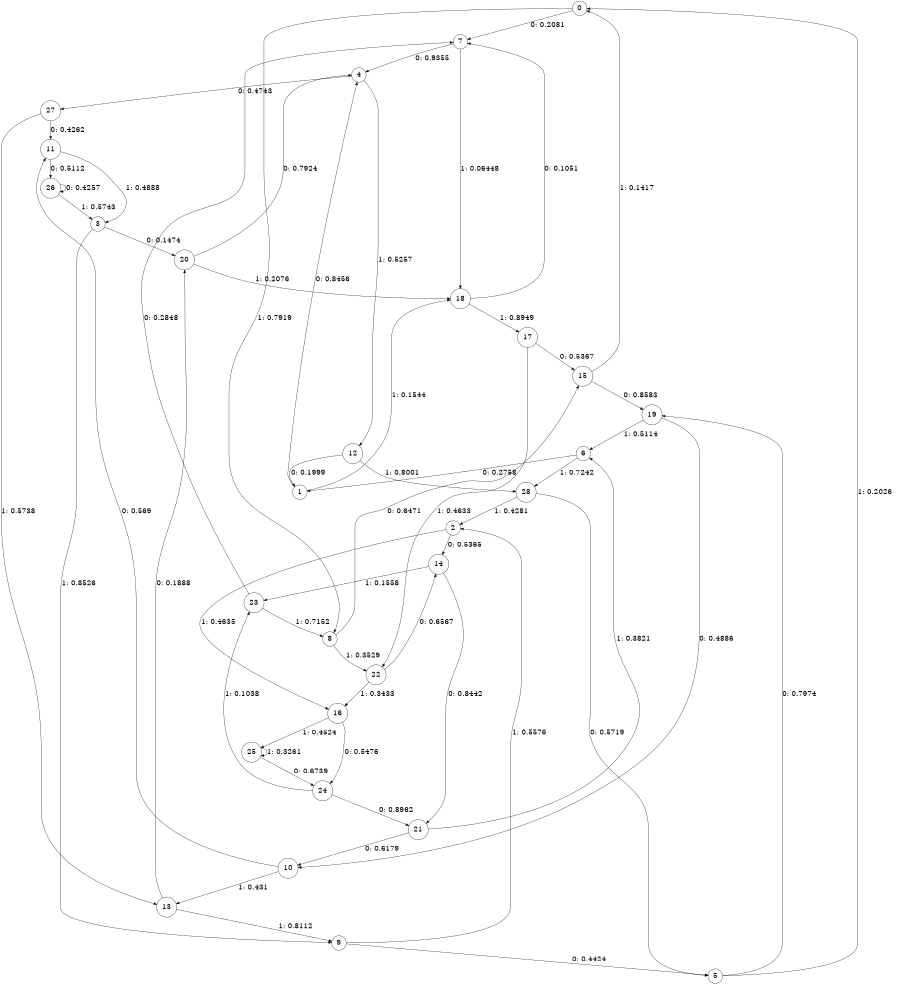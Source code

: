 digraph "ch11randomL5" {
size = "6,8.5";
ratio = "fill";
node [shape = circle];
node [fontsize = 24];
edge [fontsize = 24];
0 -> 7 [label = "0: 0.2081   "];
0 -> 8 [label = "1: 0.7919   "];
1 -> 4 [label = "0: 0.8456   "];
1 -> 18 [label = "1: 0.1544   "];
2 -> 14 [label = "0: 0.5365   "];
2 -> 16 [label = "1: 0.4635   "];
3 -> 20 [label = "0: 0.1474   "];
3 -> 9 [label = "1: 0.8526   "];
4 -> 27 [label = "0: 0.4743   "];
4 -> 12 [label = "1: 0.5257   "];
5 -> 19 [label = "0: 0.7974   "];
5 -> 0 [label = "1: 0.2026   "];
6 -> 1 [label = "0: 0.2758   "];
6 -> 28 [label = "1: 0.7242   "];
7 -> 4 [label = "0: 0.9355   "];
7 -> 18 [label = "1: 0.06448  "];
8 -> 15 [label = "0: 0.6471   "];
8 -> 22 [label = "1: 0.3529   "];
9 -> 5 [label = "0: 0.4424   "];
9 -> 2 [label = "1: 0.5576   "];
10 -> 11 [label = "0: 0.569    "];
10 -> 13 [label = "1: 0.431    "];
11 -> 26 [label = "0: 0.5112   "];
11 -> 3 [label = "1: 0.4888   "];
12 -> 1 [label = "0: 0.1999   "];
12 -> 28 [label = "1: 0.8001   "];
13 -> 20 [label = "0: 0.1888   "];
13 -> 9 [label = "1: 0.8112   "];
14 -> 21 [label = "0: 0.8442   "];
14 -> 23 [label = "1: 0.1558   "];
15 -> 19 [label = "0: 0.8583   "];
15 -> 0 [label = "1: 0.1417   "];
16 -> 24 [label = "0: 0.5476   "];
16 -> 25 [label = "1: 0.4524   "];
17 -> 15 [label = "0: 0.5367   "];
17 -> 22 [label = "1: 0.4633   "];
18 -> 7 [label = "0: 0.1051   "];
18 -> 17 [label = "1: 0.8949   "];
19 -> 10 [label = "0: 0.4886   "];
19 -> 6 [label = "1: 0.5114   "];
20 -> 4 [label = "0: 0.7924   "];
20 -> 18 [label = "1: 0.2076   "];
21 -> 10 [label = "0: 0.6179   "];
21 -> 6 [label = "1: 0.3821   "];
22 -> 14 [label = "0: 0.6567   "];
22 -> 16 [label = "1: 0.3433   "];
23 -> 7 [label = "0: 0.2848   "];
23 -> 8 [label = "1: 0.7152   "];
24 -> 21 [label = "0: 0.8962   "];
24 -> 23 [label = "1: 0.1038   "];
25 -> 24 [label = "0: 0.6739   "];
25 -> 25 [label = "1: 0.3261   "];
26 -> 26 [label = "0: 0.4257   "];
26 -> 3 [label = "1: 0.5743   "];
27 -> 11 [label = "0: 0.4262   "];
27 -> 13 [label = "1: 0.5738   "];
28 -> 5 [label = "0: 0.5719   "];
28 -> 2 [label = "1: 0.4281   "];
}